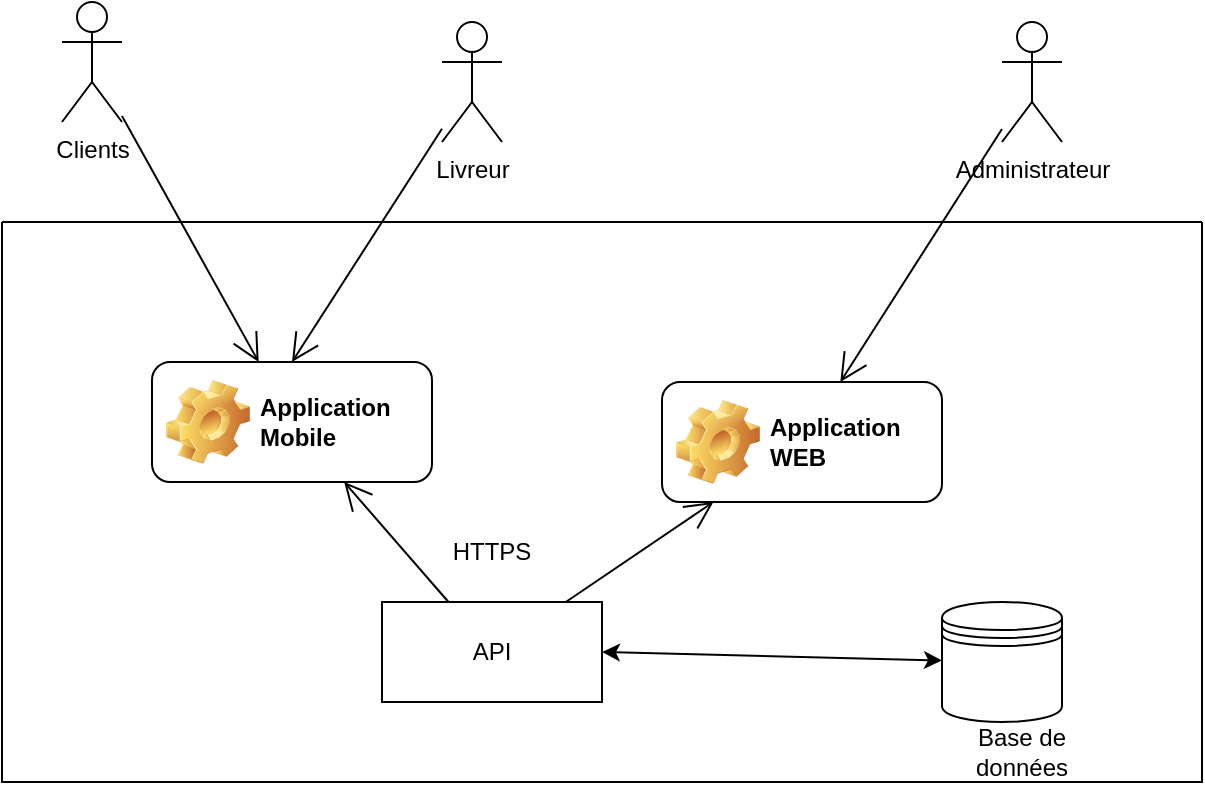 <mxfile version="21.6.8" type="device">
  <diagram name="Page-1" id="kmW54r8VFoWcy9PadUAK">
    <mxGraphModel dx="1050" dy="557" grid="1" gridSize="10" guides="1" tooltips="1" connect="1" arrows="1" fold="1" page="1" pageScale="1" pageWidth="850" pageHeight="1100" math="0" shadow="0">
      <root>
        <mxCell id="0" />
        <mxCell id="1" parent="0" />
        <mxCell id="PfbJVr2-cLRhhjQGfUaw-1" value="Clients" style="shape=umlActor;verticalLabelPosition=bottom;verticalAlign=top;html=1;outlineConnect=0;" vertex="1" parent="1">
          <mxGeometry x="240" y="80" width="30" height="60" as="geometry" />
        </mxCell>
        <mxCell id="PfbJVr2-cLRhhjQGfUaw-2" value="" style="swimlane;startSize=0;" vertex="1" parent="1">
          <mxGeometry x="210" y="190" width="600" height="280" as="geometry" />
        </mxCell>
        <mxCell id="PfbJVr2-cLRhhjQGfUaw-11" value="Application WEB" style="label;whiteSpace=wrap;html=1;image=img/clipart/Gear_128x128.png" vertex="1" parent="PfbJVr2-cLRhhjQGfUaw-2">
          <mxGeometry x="330" y="80" width="140" height="60" as="geometry" />
        </mxCell>
        <mxCell id="PfbJVr2-cLRhhjQGfUaw-10" value="Application Mobile" style="label;whiteSpace=wrap;html=1;image=img/clipart/Gear_128x128.png" vertex="1" parent="PfbJVr2-cLRhhjQGfUaw-2">
          <mxGeometry x="75" y="70" width="140" height="60" as="geometry" />
        </mxCell>
        <mxCell id="PfbJVr2-cLRhhjQGfUaw-15" value="" style="shape=datastore;whiteSpace=wrap;html=1;" vertex="1" parent="PfbJVr2-cLRhhjQGfUaw-2">
          <mxGeometry x="470" y="190" width="60" height="60" as="geometry" />
        </mxCell>
        <mxCell id="PfbJVr2-cLRhhjQGfUaw-16" value="API" style="html=1;whiteSpace=wrap;" vertex="1" parent="PfbJVr2-cLRhhjQGfUaw-2">
          <mxGeometry x="190" y="190" width="110" height="50" as="geometry" />
        </mxCell>
        <mxCell id="PfbJVr2-cLRhhjQGfUaw-21" value="" style="endArrow=open;endFill=1;endSize=12;html=1;rounded=0;" edge="1" parent="PfbJVr2-cLRhhjQGfUaw-2" source="PfbJVr2-cLRhhjQGfUaw-16" target="PfbJVr2-cLRhhjQGfUaw-11">
          <mxGeometry width="160" relative="1" as="geometry">
            <mxPoint x="300" y="90" as="sourcePoint" />
            <mxPoint x="460" y="90" as="targetPoint" />
          </mxGeometry>
        </mxCell>
        <mxCell id="PfbJVr2-cLRhhjQGfUaw-22" value="" style="endArrow=open;endFill=1;endSize=12;html=1;rounded=0;" edge="1" parent="PfbJVr2-cLRhhjQGfUaw-2" source="PfbJVr2-cLRhhjQGfUaw-16" target="PfbJVr2-cLRhhjQGfUaw-10">
          <mxGeometry width="160" relative="1" as="geometry">
            <mxPoint x="300" y="90" as="sourcePoint" />
            <mxPoint x="460" y="90" as="targetPoint" />
          </mxGeometry>
        </mxCell>
        <mxCell id="PfbJVr2-cLRhhjQGfUaw-23" value="HTTPS" style="text;html=1;strokeColor=none;fillColor=none;align=center;verticalAlign=middle;whiteSpace=wrap;rounded=0;" vertex="1" parent="PfbJVr2-cLRhhjQGfUaw-2">
          <mxGeometry x="215" y="150" width="60" height="30" as="geometry" />
        </mxCell>
        <mxCell id="PfbJVr2-cLRhhjQGfUaw-24" value="Base de données" style="text;html=1;strokeColor=none;fillColor=none;align=center;verticalAlign=middle;whiteSpace=wrap;rounded=0;" vertex="1" parent="PfbJVr2-cLRhhjQGfUaw-2">
          <mxGeometry x="480" y="250" width="60" height="30" as="geometry" />
        </mxCell>
        <mxCell id="PfbJVr2-cLRhhjQGfUaw-25" value="" style="endArrow=classic;startArrow=classic;html=1;rounded=0;exitX=1;exitY=0.5;exitDx=0;exitDy=0;" edge="1" parent="PfbJVr2-cLRhhjQGfUaw-2" source="PfbJVr2-cLRhhjQGfUaw-16" target="PfbJVr2-cLRhhjQGfUaw-15">
          <mxGeometry width="50" height="50" relative="1" as="geometry">
            <mxPoint x="360" y="120" as="sourcePoint" />
            <mxPoint x="410" y="70" as="targetPoint" />
            <Array as="points" />
          </mxGeometry>
        </mxCell>
        <mxCell id="PfbJVr2-cLRhhjQGfUaw-3" value="Administrateur&lt;br&gt;" style="shape=umlActor;verticalLabelPosition=bottom;verticalAlign=top;html=1;outlineConnect=0;" vertex="1" parent="1">
          <mxGeometry x="710" y="90" width="30" height="60" as="geometry" />
        </mxCell>
        <mxCell id="PfbJVr2-cLRhhjQGfUaw-20" value="" style="endArrow=open;endFill=1;endSize=12;html=1;rounded=0;" edge="1" parent="1" source="PfbJVr2-cLRhhjQGfUaw-3" target="PfbJVr2-cLRhhjQGfUaw-11">
          <mxGeometry width="160" relative="1" as="geometry">
            <mxPoint x="270" y="160" as="sourcePoint" />
            <mxPoint x="430" y="160" as="targetPoint" />
          </mxGeometry>
        </mxCell>
        <mxCell id="PfbJVr2-cLRhhjQGfUaw-19" value="" style="endArrow=open;endFill=1;endSize=12;html=1;rounded=0;" edge="1" parent="1" source="PfbJVr2-cLRhhjQGfUaw-1" target="PfbJVr2-cLRhhjQGfUaw-10">
          <mxGeometry width="160" relative="1" as="geometry">
            <mxPoint x="330" y="140" as="sourcePoint" />
            <mxPoint x="270" y="280" as="targetPoint" />
          </mxGeometry>
        </mxCell>
        <mxCell id="PfbJVr2-cLRhhjQGfUaw-27" value="Livreur" style="shape=umlActor;verticalLabelPosition=bottom;verticalAlign=top;html=1;outlineConnect=0;" vertex="1" parent="1">
          <mxGeometry x="430" y="90" width="30" height="60" as="geometry" />
        </mxCell>
        <mxCell id="PfbJVr2-cLRhhjQGfUaw-28" value="" style="endArrow=open;endFill=1;endSize=12;html=1;rounded=0;entryX=0.5;entryY=0;entryDx=0;entryDy=0;" edge="1" parent="1" source="PfbJVr2-cLRhhjQGfUaw-27" target="PfbJVr2-cLRhhjQGfUaw-10">
          <mxGeometry width="160" relative="1" as="geometry">
            <mxPoint x="280" y="147" as="sourcePoint" />
            <mxPoint x="348" y="270" as="targetPoint" />
          </mxGeometry>
        </mxCell>
      </root>
    </mxGraphModel>
  </diagram>
</mxfile>
